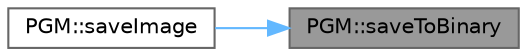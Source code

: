 digraph "PGM::saveToBinary"
{
 // INTERACTIVE_SVG=YES
 // LATEX_PDF_SIZE
  bgcolor="transparent";
  edge [fontname=Helvetica,fontsize=10,labelfontname=Helvetica,labelfontsize=10];
  node [fontname=Helvetica,fontsize=10,shape=box,height=0.2,width=0.4];
  rankdir="RL";
  Node1 [id="Node000001",label="PGM::saveToBinary",height=0.2,width=0.4,color="gray40", fillcolor="grey60", style="filled", fontcolor="black",tooltip="Saves the image's pixel data in binary format."];
  Node1 -> Node2 [id="edge1_Node000001_Node000002",dir="back",color="steelblue1",style="solid",tooltip=" "];
  Node2 [id="Node000002",label="PGM::saveImage",height=0.2,width=0.4,color="grey40", fillcolor="white", style="filled",URL="$class_p_g_m.html#a11f6ee9b3709f18b60e58be953637512",tooltip="Saves the provided image to a file."];
}
